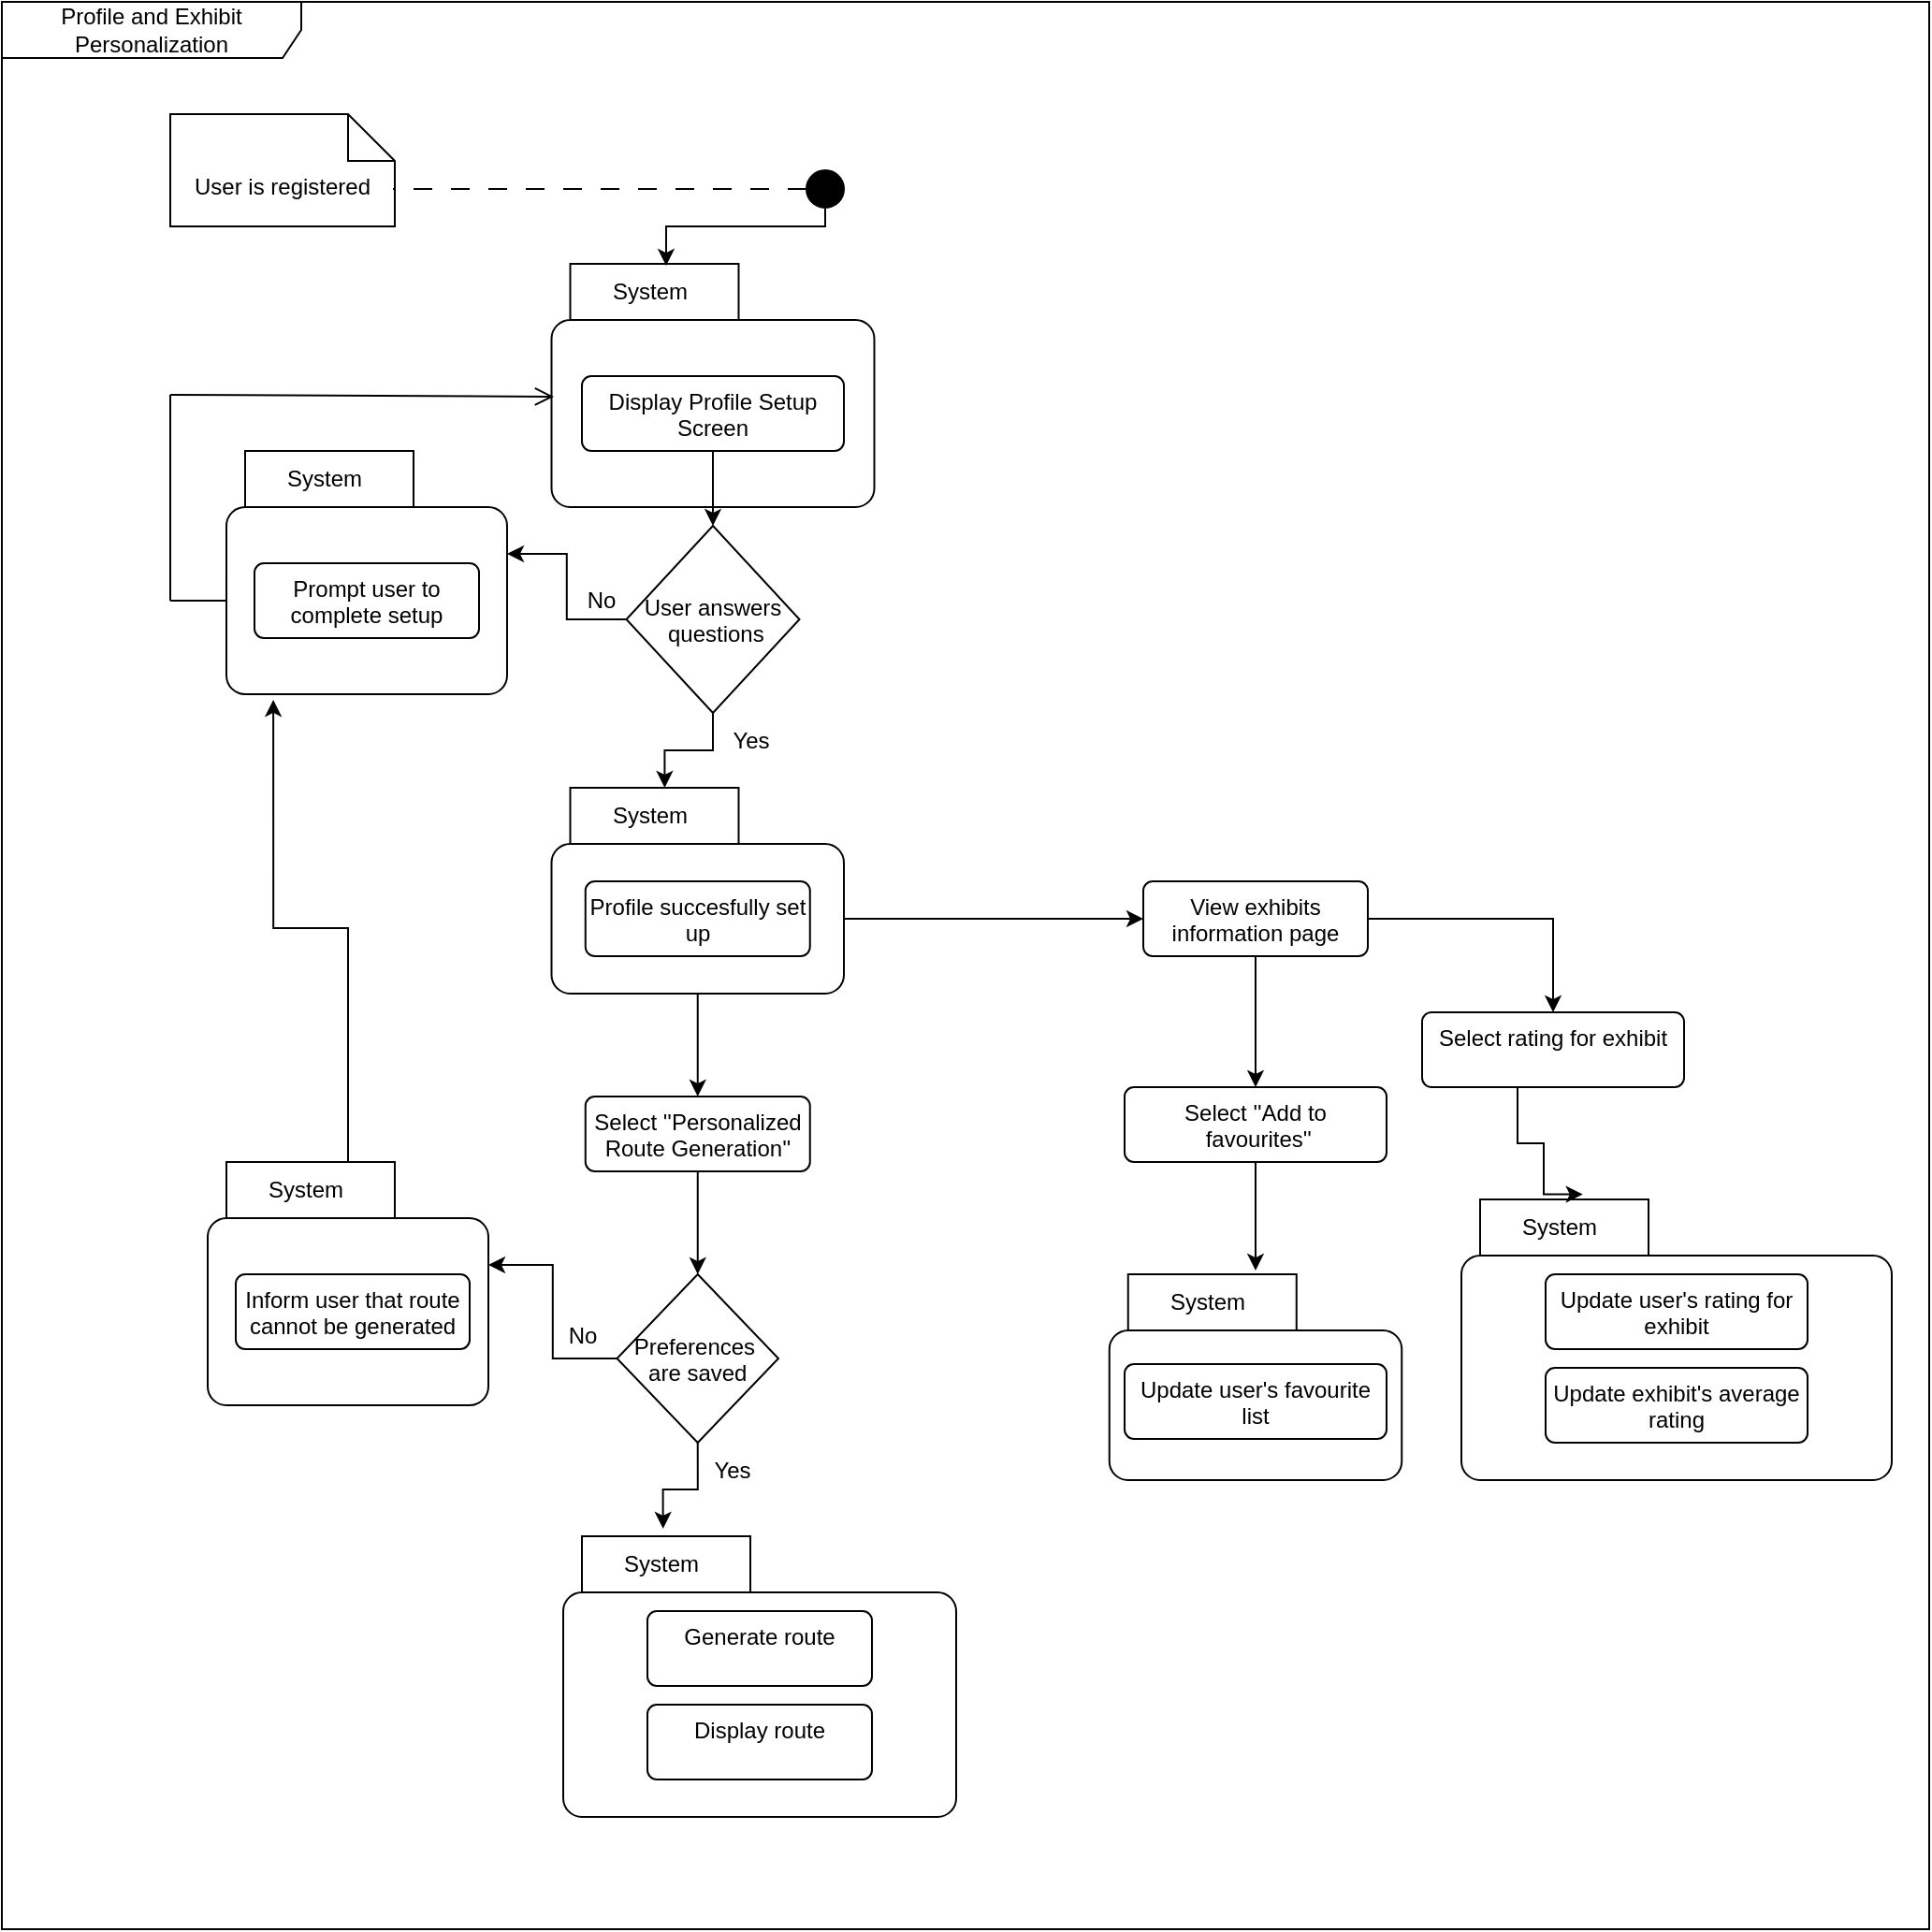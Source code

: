 <mxfile version="26.1.1">
  <diagram name="Page-1" id="3tSoq26dWdxgxFkUmX4N">
    <mxGraphModel dx="2501" dy="1907" grid="1" gridSize="10" guides="1" tooltips="1" connect="1" arrows="1" fold="1" page="1" pageScale="1" pageWidth="827" pageHeight="1169" math="0" shadow="0">
      <root>
        <mxCell id="0" />
        <mxCell id="1" parent="0" />
        <mxCell id="phIQyZDRnnglo2sH2MjQ-44" value="System" style="shape=folder;align=center;verticalAlign=middle;fontStyle=0;tabWidth=100;tabHeight=30;tabPosition=left;html=1;boundedLbl=1;labelInHeader=1;rounded=1;absoluteArcSize=1;arcSize=10;whiteSpace=wrap;" vertex="1" parent="1">
          <mxGeometry x="233.75" y="120" width="172.5" height="130" as="geometry" />
        </mxCell>
        <mxCell id="phIQyZDRnnglo2sH2MjQ-1" value="User is registered" style="shape=note2;boundedLbl=1;whiteSpace=wrap;html=1;size=25;verticalAlign=top;align=center;" vertex="1" parent="1">
          <mxGeometry x="30" y="40" width="120" height="60" as="geometry" />
        </mxCell>
        <mxCell id="phIQyZDRnnglo2sH2MjQ-2" value="" style="endArrow=none;startArrow=none;endFill=0;startFill=0;endSize=8;html=1;verticalAlign=bottom;dashed=1;labelBackgroundColor=none;dashPattern=10 10;rounded=0;" edge="1" parent="1" source="phIQyZDRnnglo2sH2MjQ-3">
          <mxGeometry width="160" relative="1" as="geometry">
            <mxPoint x="150" y="80" as="sourcePoint" />
            <mxPoint x="149" y="80" as="targetPoint" />
          </mxGeometry>
        </mxCell>
        <mxCell id="phIQyZDRnnglo2sH2MjQ-3" value="" style="ellipse;fillColor=strokeColor;html=1;" vertex="1" parent="1">
          <mxGeometry x="370" y="70" width="20" height="20" as="geometry" />
        </mxCell>
        <mxCell id="phIQyZDRnnglo2sH2MjQ-12" style="edgeStyle=orthogonalEdgeStyle;rounded=0;orthogonalLoop=1;jettySize=auto;html=1;entryX=0.5;entryY=0;entryDx=0;entryDy=0;" edge="1" parent="1" source="phIQyZDRnnglo2sH2MjQ-9" target="phIQyZDRnnglo2sH2MjQ-11">
          <mxGeometry relative="1" as="geometry">
            <mxPoint x="320" y="300" as="targetPoint" />
          </mxGeometry>
        </mxCell>
        <mxCell id="phIQyZDRnnglo2sH2MjQ-9" value="Display Profile Setup Screen" style="html=1;align=center;verticalAlign=top;rounded=1;absoluteArcSize=1;arcSize=10;dashed=0;whiteSpace=wrap;" vertex="1" parent="1">
          <mxGeometry x="250" y="180" width="140" height="40" as="geometry" />
        </mxCell>
        <mxCell id="phIQyZDRnnglo2sH2MjQ-36" style="edgeStyle=orthogonalEdgeStyle;rounded=0;orthogonalLoop=1;jettySize=auto;html=1;exitX=0.5;exitY=1;exitDx=0;exitDy=0;entryX=0.387;entryY=0;entryDx=0;entryDy=0;entryPerimeter=0;" edge="1" parent="1" source="phIQyZDRnnglo2sH2MjQ-11" target="phIQyZDRnnglo2sH2MjQ-49">
          <mxGeometry relative="1" as="geometry">
            <mxPoint x="320" y="420" as="targetPoint" />
          </mxGeometry>
        </mxCell>
        <mxCell id="phIQyZDRnnglo2sH2MjQ-11" value="User answers&#xa; questions" style="rhombus;" vertex="1" parent="1">
          <mxGeometry x="273.75" y="260" width="92.5" height="100" as="geometry" />
        </mxCell>
        <mxCell id="phIQyZDRnnglo2sH2MjQ-16" value="System" style="shape=folder;align=center;verticalAlign=middle;fontStyle=0;tabWidth=100;tabHeight=30;tabPosition=left;html=1;boundedLbl=1;labelInHeader=1;rounded=1;absoluteArcSize=1;arcSize=10;whiteSpace=wrap;" vertex="1" parent="1">
          <mxGeometry x="60" y="220" width="150" height="130" as="geometry" />
        </mxCell>
        <mxCell id="phIQyZDRnnglo2sH2MjQ-19" value="Prompt user to complete setup" style="html=1;align=center;verticalAlign=top;rounded=1;absoluteArcSize=1;arcSize=10;dashed=0;whiteSpace=wrap;" vertex="1" parent="1">
          <mxGeometry x="75" y="280" width="120" height="40" as="geometry" />
        </mxCell>
        <mxCell id="phIQyZDRnnglo2sH2MjQ-26" value="" style="html=1;verticalAlign=bottom;labelBackgroundColor=none;endArrow=none;endFill=0;endSize=6;align=left;rounded=0;" edge="1" parent="1">
          <mxGeometry x="-1" relative="1" as="geometry">
            <mxPoint x="30" y="300" as="sourcePoint" />
            <mxPoint x="30" y="190" as="targetPoint" />
          </mxGeometry>
        </mxCell>
        <mxCell id="phIQyZDRnnglo2sH2MjQ-27" value="" style="html=1;verticalAlign=bottom;labelBackgroundColor=none;endArrow=none;endFill=0;endSize=6;align=left;rounded=0;" edge="1" parent="1">
          <mxGeometry x="-1" relative="1" as="geometry">
            <mxPoint x="30" y="300" as="sourcePoint" />
            <mxPoint x="60" y="300" as="targetPoint" />
          </mxGeometry>
        </mxCell>
        <mxCell id="phIQyZDRnnglo2sH2MjQ-37" value="Yes" style="text;html=1;align=center;verticalAlign=middle;resizable=0;points=[];autosize=1;strokeColor=none;fillColor=none;" vertex="1" parent="1">
          <mxGeometry x="320" y="360" width="40" height="30" as="geometry" />
        </mxCell>
        <mxCell id="phIQyZDRnnglo2sH2MjQ-47" style="edgeStyle=orthogonalEdgeStyle;rounded=0;orthogonalLoop=1;jettySize=auto;html=1;exitX=1;exitY=0;exitDx=0;exitDy=0;entryX=0.5;entryY=0;entryDx=0;entryDy=0;" edge="1" parent="1" source="phIQyZDRnnglo2sH2MjQ-3" target="phIQyZDRnnglo2sH2MjQ-3">
          <mxGeometry relative="1" as="geometry" />
        </mxCell>
        <mxCell id="phIQyZDRnnglo2sH2MjQ-48" style="edgeStyle=orthogonalEdgeStyle;rounded=0;orthogonalLoop=1;jettySize=auto;html=1;entryX=0.355;entryY=0.008;entryDx=0;entryDy=0;entryPerimeter=0;" edge="1" parent="1" source="phIQyZDRnnglo2sH2MjQ-3" target="phIQyZDRnnglo2sH2MjQ-44">
          <mxGeometry relative="1" as="geometry">
            <Array as="points">
              <mxPoint x="380" y="100" />
              <mxPoint x="295" y="100" />
            </Array>
          </mxGeometry>
        </mxCell>
        <mxCell id="phIQyZDRnnglo2sH2MjQ-64" style="edgeStyle=orthogonalEdgeStyle;rounded=0;orthogonalLoop=1;jettySize=auto;html=1;exitX=0.5;exitY=1;exitDx=0;exitDy=0;exitPerimeter=0;entryX=0.5;entryY=0;entryDx=0;entryDy=0;" edge="1" parent="1" source="phIQyZDRnnglo2sH2MjQ-49" target="phIQyZDRnnglo2sH2MjQ-65">
          <mxGeometry relative="1" as="geometry">
            <mxPoint x="312" y="580" as="targetPoint" />
          </mxGeometry>
        </mxCell>
        <mxCell id="phIQyZDRnnglo2sH2MjQ-92" style="edgeStyle=orthogonalEdgeStyle;rounded=0;orthogonalLoop=1;jettySize=auto;html=1;exitX=0;exitY=0;exitDx=156.25;exitDy=70;exitPerimeter=0;" edge="1" parent="1" source="phIQyZDRnnglo2sH2MjQ-49">
          <mxGeometry relative="1" as="geometry">
            <mxPoint x="550" y="470" as="targetPoint" />
          </mxGeometry>
        </mxCell>
        <mxCell id="phIQyZDRnnglo2sH2MjQ-49" value="System" style="shape=folder;align=center;verticalAlign=middle;fontStyle=0;tabWidth=100;tabHeight=30;tabPosition=left;html=1;boundedLbl=1;labelInHeader=1;rounded=1;absoluteArcSize=1;arcSize=10;whiteSpace=wrap;" vertex="1" parent="1">
          <mxGeometry x="233.75" y="400" width="156.25" height="110" as="geometry" />
        </mxCell>
        <mxCell id="phIQyZDRnnglo2sH2MjQ-52" value="" style="endArrow=open;startArrow=none;endFill=0;startFill=0;endSize=8;html=1;verticalAlign=bottom;labelBackgroundColor=none;strokeWidth=1;rounded=0;entryX=0.007;entryY=0.546;entryDx=0;entryDy=0;entryPerimeter=0;" edge="1" parent="1" target="phIQyZDRnnglo2sH2MjQ-44">
          <mxGeometry width="160" relative="1" as="geometry">
            <mxPoint x="30" y="190" as="sourcePoint" />
            <mxPoint x="190" y="190" as="targetPoint" />
          </mxGeometry>
        </mxCell>
        <mxCell id="phIQyZDRnnglo2sH2MjQ-58" style="edgeStyle=orthogonalEdgeStyle;rounded=0;orthogonalLoop=1;jettySize=auto;html=1;exitX=0;exitY=0.5;exitDx=0;exitDy=0;entryX=0;entryY=0;entryDx=150;entryDy=55;entryPerimeter=0;" edge="1" parent="1" source="phIQyZDRnnglo2sH2MjQ-11" target="phIQyZDRnnglo2sH2MjQ-16">
          <mxGeometry relative="1" as="geometry" />
        </mxCell>
        <mxCell id="phIQyZDRnnglo2sH2MjQ-59" value="No" style="text;html=1;align=center;verticalAlign=middle;resizable=0;points=[];autosize=1;strokeColor=none;fillColor=none;" vertex="1" parent="1">
          <mxGeometry x="240" y="285" width="40" height="30" as="geometry" />
        </mxCell>
        <mxCell id="phIQyZDRnnglo2sH2MjQ-62" value="Profile succesfully set up" style="html=1;align=center;verticalAlign=top;rounded=1;absoluteArcSize=1;arcSize=10;dashed=0;whiteSpace=wrap;" vertex="1" parent="1">
          <mxGeometry x="251.88" y="450" width="120" height="40" as="geometry" />
        </mxCell>
        <mxCell id="phIQyZDRnnglo2sH2MjQ-73" style="edgeStyle=orthogonalEdgeStyle;rounded=0;orthogonalLoop=1;jettySize=auto;html=1;exitX=0.5;exitY=1;exitDx=0;exitDy=0;entryX=0.5;entryY=0;entryDx=0;entryDy=0;" edge="1" parent="1" source="phIQyZDRnnglo2sH2MjQ-65" target="phIQyZDRnnglo2sH2MjQ-72">
          <mxGeometry relative="1" as="geometry" />
        </mxCell>
        <mxCell id="phIQyZDRnnglo2sH2MjQ-65" value="Select &#39;&#39;Personalized Route Generation&#39;&#39;" style="html=1;align=center;verticalAlign=top;rounded=1;absoluteArcSize=1;arcSize=10;dashed=0;whiteSpace=wrap;" vertex="1" parent="1">
          <mxGeometry x="251.88" y="565" width="120" height="40" as="geometry" />
        </mxCell>
        <mxCell id="phIQyZDRnnglo2sH2MjQ-74" style="edgeStyle=orthogonalEdgeStyle;rounded=0;orthogonalLoop=1;jettySize=auto;html=1;entryX=0;entryY=0;entryDx=150;entryDy=55;entryPerimeter=0;" edge="1" parent="1" source="phIQyZDRnnglo2sH2MjQ-72" target="phIQyZDRnnglo2sH2MjQ-76">
          <mxGeometry relative="1" as="geometry">
            <mxPoint x="210" y="690" as="targetPoint" />
          </mxGeometry>
        </mxCell>
        <mxCell id="phIQyZDRnnglo2sH2MjQ-72" value="Preferences &#xa;are saved" style="rhombus;" vertex="1" parent="1">
          <mxGeometry x="268.75" y="660" width="86.25" height="90" as="geometry" />
        </mxCell>
        <mxCell id="phIQyZDRnnglo2sH2MjQ-75" value="No" style="text;html=1;align=center;verticalAlign=middle;resizable=0;points=[];autosize=1;strokeColor=none;fillColor=none;" vertex="1" parent="1">
          <mxGeometry x="230" y="678" width="40" height="30" as="geometry" />
        </mxCell>
        <mxCell id="phIQyZDRnnglo2sH2MjQ-76" value="System" style="shape=folder;align=center;verticalAlign=middle;fontStyle=0;tabWidth=100;tabHeight=30;tabPosition=left;html=1;boundedLbl=1;labelInHeader=1;rounded=1;absoluteArcSize=1;arcSize=10;whiteSpace=wrap;" vertex="1" parent="1">
          <mxGeometry x="50" y="600" width="150" height="130" as="geometry" />
        </mxCell>
        <mxCell id="phIQyZDRnnglo2sH2MjQ-78" style="edgeStyle=orthogonalEdgeStyle;rounded=0;orthogonalLoop=1;jettySize=auto;html=1;entryX=0.167;entryY=1.023;entryDx=0;entryDy=0;entryPerimeter=0;" edge="1" parent="1" source="phIQyZDRnnglo2sH2MjQ-76" target="phIQyZDRnnglo2sH2MjQ-16">
          <mxGeometry relative="1" as="geometry" />
        </mxCell>
        <mxCell id="phIQyZDRnnglo2sH2MjQ-79" value="Inform user that route cannot be generated" style="html=1;align=center;verticalAlign=top;rounded=1;absoluteArcSize=1;arcSize=10;dashed=0;whiteSpace=wrap;" vertex="1" parent="1">
          <mxGeometry x="65" y="660" width="125" height="40" as="geometry" />
        </mxCell>
        <mxCell id="phIQyZDRnnglo2sH2MjQ-80" value="System" style="shape=folder;align=center;verticalAlign=middle;fontStyle=0;tabWidth=100;tabHeight=30;tabPosition=left;html=1;boundedLbl=1;labelInHeader=1;rounded=1;absoluteArcSize=1;arcSize=10;whiteSpace=wrap;" vertex="1" parent="1">
          <mxGeometry x="240" y="800" width="210" height="150" as="geometry" />
        </mxCell>
        <mxCell id="phIQyZDRnnglo2sH2MjQ-83" value="Generate route" style="html=1;align=center;verticalAlign=top;rounded=1;absoluteArcSize=1;arcSize=10;dashed=0;whiteSpace=wrap;" vertex="1" parent="1">
          <mxGeometry x="285" y="840" width="120" height="40" as="geometry" />
        </mxCell>
        <mxCell id="phIQyZDRnnglo2sH2MjQ-84" style="edgeStyle=orthogonalEdgeStyle;rounded=0;orthogonalLoop=1;jettySize=auto;html=1;exitX=0.5;exitY=1;exitDx=0;exitDy=0;entryX=0.254;entryY=-0.027;entryDx=0;entryDy=0;entryPerimeter=0;" edge="1" parent="1" source="phIQyZDRnnglo2sH2MjQ-72" target="phIQyZDRnnglo2sH2MjQ-80">
          <mxGeometry relative="1" as="geometry" />
        </mxCell>
        <mxCell id="phIQyZDRnnglo2sH2MjQ-90" value="Display route" style="html=1;align=center;verticalAlign=top;rounded=1;absoluteArcSize=1;arcSize=10;dashed=0;whiteSpace=wrap;" vertex="1" parent="1">
          <mxGeometry x="285" y="890" width="120" height="40" as="geometry" />
        </mxCell>
        <mxCell id="phIQyZDRnnglo2sH2MjQ-91" value="Yes" style="text;html=1;align=center;verticalAlign=middle;resizable=0;points=[];autosize=1;strokeColor=none;fillColor=none;" vertex="1" parent="1">
          <mxGeometry x="310" y="750" width="40" height="30" as="geometry" />
        </mxCell>
        <mxCell id="phIQyZDRnnglo2sH2MjQ-94" style="edgeStyle=orthogonalEdgeStyle;rounded=0;orthogonalLoop=1;jettySize=auto;html=1;exitX=0.5;exitY=1;exitDx=0;exitDy=0;" edge="1" parent="1" source="phIQyZDRnnglo2sH2MjQ-93" target="phIQyZDRnnglo2sH2MjQ-95">
          <mxGeometry relative="1" as="geometry">
            <mxPoint x="610" y="560" as="targetPoint" />
          </mxGeometry>
        </mxCell>
        <mxCell id="phIQyZDRnnglo2sH2MjQ-104" style="edgeStyle=orthogonalEdgeStyle;rounded=0;orthogonalLoop=1;jettySize=auto;html=1;exitX=1;exitY=0.5;exitDx=0;exitDy=0;entryX=0.5;entryY=0;entryDx=0;entryDy=0;" edge="1" parent="1" source="phIQyZDRnnglo2sH2MjQ-93" target="phIQyZDRnnglo2sH2MjQ-105">
          <mxGeometry relative="1" as="geometry">
            <mxPoint x="770" y="500" as="targetPoint" />
          </mxGeometry>
        </mxCell>
        <mxCell id="phIQyZDRnnglo2sH2MjQ-93" value="View exhibits information page" style="html=1;align=center;verticalAlign=top;rounded=1;absoluteArcSize=1;arcSize=10;dashed=0;whiteSpace=wrap;" vertex="1" parent="1">
          <mxGeometry x="550" y="450" width="120" height="40" as="geometry" />
        </mxCell>
        <mxCell id="phIQyZDRnnglo2sH2MjQ-95" value="Select &#39;&#39;Add to&lt;div&gt;&amp;nbsp;favourites&#39;&#39;&lt;/div&gt;" style="html=1;align=center;verticalAlign=top;rounded=1;absoluteArcSize=1;arcSize=10;dashed=0;whiteSpace=wrap;" vertex="1" parent="1">
          <mxGeometry x="540" y="560" width="140" height="40" as="geometry" />
        </mxCell>
        <mxCell id="phIQyZDRnnglo2sH2MjQ-98" value="System" style="shape=folder;align=center;verticalAlign=middle;fontStyle=0;tabWidth=100;tabHeight=30;tabPosition=left;html=1;boundedLbl=1;labelInHeader=1;rounded=1;absoluteArcSize=1;arcSize=10;whiteSpace=wrap;" vertex="1" parent="1">
          <mxGeometry x="531.88" y="660" width="156.25" height="110" as="geometry" />
        </mxCell>
        <mxCell id="phIQyZDRnnglo2sH2MjQ-99" style="edgeStyle=orthogonalEdgeStyle;rounded=0;orthogonalLoop=1;jettySize=auto;html=1;exitX=0.5;exitY=1;exitDx=0;exitDy=0;entryX=0.5;entryY=-0.018;entryDx=0;entryDy=0;entryPerimeter=0;" edge="1" parent="1" source="phIQyZDRnnglo2sH2MjQ-95" target="phIQyZDRnnglo2sH2MjQ-98">
          <mxGeometry relative="1" as="geometry" />
        </mxCell>
        <mxCell id="phIQyZDRnnglo2sH2MjQ-100" value="Update user&#39;s favourite list" style="html=1;align=center;verticalAlign=top;rounded=1;absoluteArcSize=1;arcSize=10;dashed=0;whiteSpace=wrap;" vertex="1" parent="1">
          <mxGeometry x="540.01" y="708" width="140" height="40" as="geometry" />
        </mxCell>
        <mxCell id="phIQyZDRnnglo2sH2MjQ-105" value="Select rating for exhibit" style="html=1;align=center;verticalAlign=top;rounded=1;absoluteArcSize=1;arcSize=10;dashed=0;whiteSpace=wrap;" vertex="1" parent="1">
          <mxGeometry x="699" y="520" width="140" height="40" as="geometry" />
        </mxCell>
        <mxCell id="phIQyZDRnnglo2sH2MjQ-108" value="System" style="shape=folder;align=center;verticalAlign=middle;fontStyle=0;tabWidth=100;tabHeight=30;tabPosition=left;html=1;boundedLbl=1;labelInHeader=1;rounded=1;absoluteArcSize=1;arcSize=10;whiteSpace=wrap;" vertex="1" parent="1">
          <mxGeometry x="720" y="620" width="230" height="150" as="geometry" />
        </mxCell>
        <mxCell id="phIQyZDRnnglo2sH2MjQ-109" style="edgeStyle=orthogonalEdgeStyle;rounded=0;orthogonalLoop=1;jettySize=auto;html=1;exitX=0.5;exitY=1;exitDx=0;exitDy=0;entryX=0.282;entryY=-0.018;entryDx=0;entryDy=0;entryPerimeter=0;" edge="1" parent="1" source="phIQyZDRnnglo2sH2MjQ-105" target="phIQyZDRnnglo2sH2MjQ-108">
          <mxGeometry relative="1" as="geometry">
            <Array as="points">
              <mxPoint x="750" y="560" />
              <mxPoint x="750" y="590" />
              <mxPoint x="764" y="590" />
            </Array>
          </mxGeometry>
        </mxCell>
        <mxCell id="phIQyZDRnnglo2sH2MjQ-110" value="Update user&#39;s rating for exhibit" style="html=1;align=center;verticalAlign=top;rounded=1;absoluteArcSize=1;arcSize=10;dashed=0;whiteSpace=wrap;" vertex="1" parent="1">
          <mxGeometry x="765" y="660" width="140" height="40" as="geometry" />
        </mxCell>
        <mxCell id="phIQyZDRnnglo2sH2MjQ-111" value="Update exhibit&#39;s average rating" style="html=1;align=center;verticalAlign=top;rounded=1;absoluteArcSize=1;arcSize=10;dashed=0;whiteSpace=wrap;" vertex="1" parent="1">
          <mxGeometry x="765" y="710" width="140" height="40" as="geometry" />
        </mxCell>
        <mxCell id="phIQyZDRnnglo2sH2MjQ-112" value="Profile and Exhibit Personalization" style="shape=umlFrame;whiteSpace=wrap;html=1;pointerEvents=0;recursiveResize=0;container=1;collapsible=0;width=160;" vertex="1" parent="1">
          <mxGeometry x="-60" y="-20" width="1030" height="1030" as="geometry" />
        </mxCell>
      </root>
    </mxGraphModel>
  </diagram>
</mxfile>
